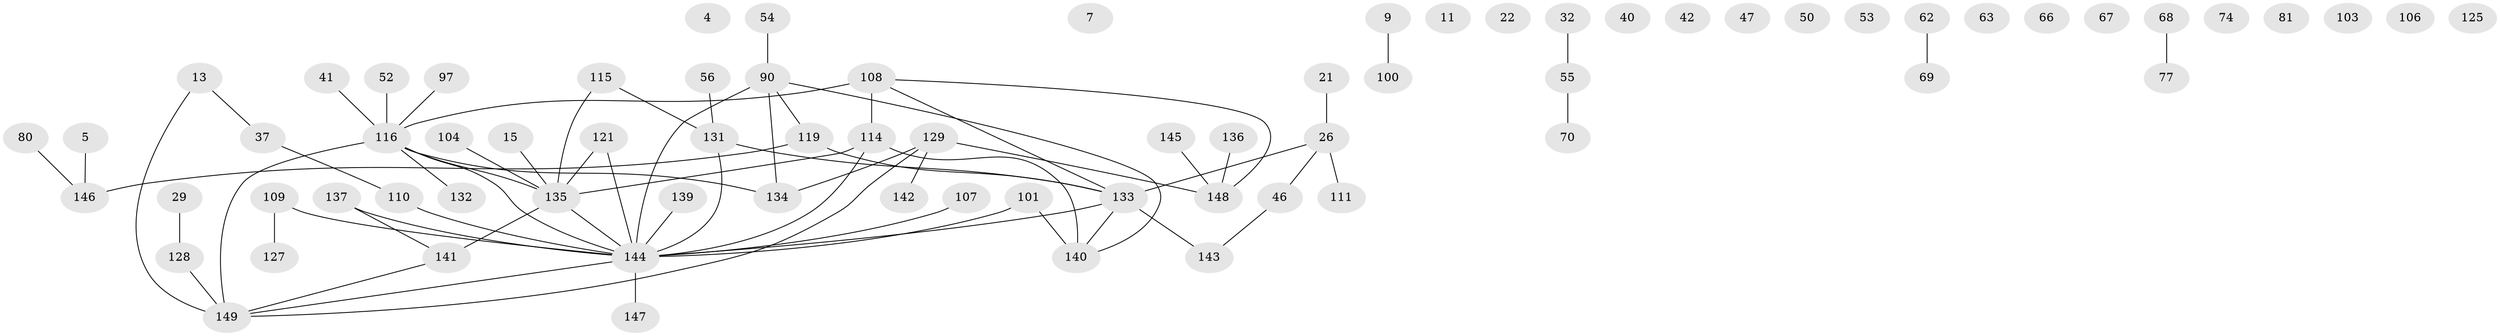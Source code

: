 // original degree distribution, {5: 0.040268456375838924, 3: 0.1476510067114094, 0: 0.11409395973154363, 1: 0.2483221476510067, 2: 0.2751677852348993, 4: 0.15436241610738255, 7: 0.006711409395973154, 6: 0.013422818791946308}
// Generated by graph-tools (version 1.1) at 2025/39/03/09/25 04:39:57]
// undirected, 74 vertices, 71 edges
graph export_dot {
graph [start="1"]
  node [color=gray90,style=filled];
  4;
  5;
  7;
  9;
  11;
  13;
  15;
  21;
  22;
  26;
  29;
  32;
  37;
  40;
  41;
  42;
  46;
  47;
  50;
  52;
  53;
  54;
  55;
  56;
  62;
  63;
  66;
  67;
  68;
  69;
  70;
  74;
  77;
  80;
  81;
  90 [super="+10+78"];
  97;
  100;
  101 [super="+44"];
  103;
  104;
  106;
  107;
  108 [super="+64+93+89+51"];
  109 [super="+28+87"];
  110;
  111;
  114 [super="+85+96"];
  115;
  116 [super="+45+91"];
  119 [super="+117"];
  121;
  125;
  127;
  128;
  129 [super="+20+105"];
  131 [super="+118"];
  132;
  133 [super="+33+36+39+58+113+123+99+95"];
  134;
  135 [super="+86+92+120"];
  136;
  137;
  139;
  140 [super="+112"];
  141 [super="+124"];
  142;
  143;
  144 [super="+2+16+23+130+138"];
  145;
  146 [super="+102+122+94+126"];
  147;
  148;
  149 [super="+61+43"];
  5 -- 146;
  9 -- 100;
  13 -- 37;
  13 -- 149;
  15 -- 135;
  21 -- 26;
  26 -- 46;
  26 -- 111;
  26 -- 133;
  29 -- 128;
  32 -- 55;
  37 -- 110;
  41 -- 116;
  46 -- 143;
  52 -- 116;
  54 -- 90;
  55 -- 70;
  56 -- 131;
  62 -- 69;
  68 -- 77;
  80 -- 146;
  90 -- 119 [weight=2];
  90 -- 134;
  90 -- 144 [weight=3];
  90 -- 140;
  97 -- 116;
  101 -- 144;
  101 -- 140;
  104 -- 135;
  107 -- 144;
  108 -- 114 [weight=2];
  108 -- 116 [weight=2];
  108 -- 133 [weight=2];
  108 -- 148;
  109 -- 127;
  109 -- 144;
  110 -- 144;
  114 -- 135 [weight=2];
  114 -- 144 [weight=2];
  114 -- 140 [weight=2];
  115 -- 131;
  115 -- 135;
  116 -- 144 [weight=2];
  116 -- 149 [weight=2];
  116 -- 132;
  116 -- 134;
  116 -- 135 [weight=2];
  119 -- 146;
  119 -- 133 [weight=2];
  121 -- 144;
  121 -- 135;
  128 -- 149;
  129 -- 134;
  129 -- 148;
  129 -- 142;
  129 -- 149;
  131 -- 133;
  131 -- 144 [weight=3];
  133 -- 143;
  133 -- 144 [weight=2];
  133 -- 140;
  135 -- 141 [weight=2];
  135 -- 144;
  136 -- 148;
  137 -- 141;
  137 -- 144;
  139 -- 144;
  141 -- 149;
  144 -- 147;
  144 -- 149;
  145 -- 148;
}
